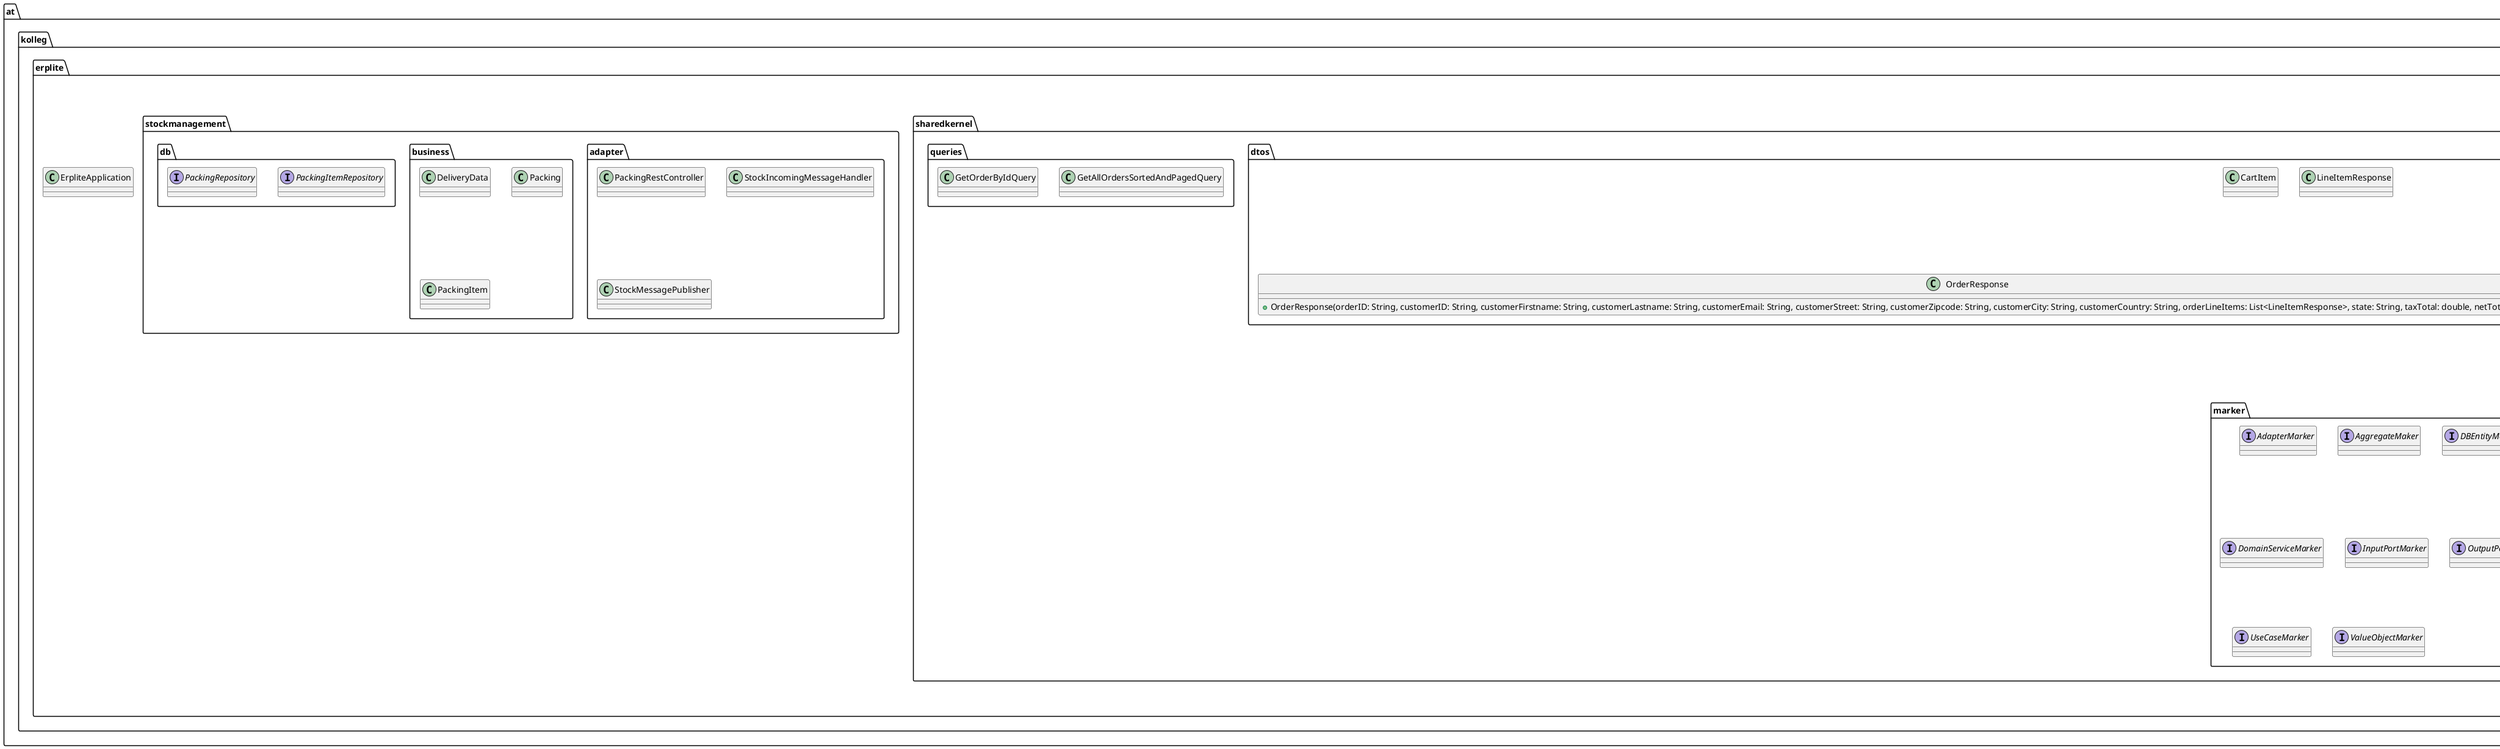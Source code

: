 @startuml

package at.kolleg.erplite {
    package customermanagement {
        package appservice {
            class AddressDto {

            }

            class CustomerDto {

            }

            class DtoMapper {

            }
        }

        package db {
            class AddressDbEntity {

            }

            class CustomerDbEntity {

            }

            class CustomerJPARepository {

            }

            class CustomerRepositoryImpl {

            }

            class DbMapperService {

            }
        }

        package domain {
            class Address {

            }

            class Customer {

            }

            class CustomerID {

            }
        }

        package ports {
            package in {
                class CustomerCommandsService {

                }

                class CustomerQueriesService {

                }
            }

            package out {
                class CustomerRepository {

                }
            }
        }

        package usecases {
            package commands {
                class AddCustomerAddressCommand {

                }

                class CustomerCommandServiceImpl {

                }

                class CustomerCreationCommand {

                }

                class CustomerDeleteCommand {

                }

                class CustomerUpdateCommand {

                }
            }

            package events {
                class CustomerCreatedEvent {

                }
            }

            class CustomerQueryServiceService {

            }
        }
    }

    package ordermanagement {
        package api {
            class ApiErrorResponse {

            }

            class ApiValidationErrorResponse {

            }

            class ExceptionRestController {

            }

            class OrderPlacedFieldValidationException {

            }

            class OrderRestController {
                + placeNewOrder(placeOrderCommand: PlaceOrderCommand): ResponseEntity
                + processPayment(orderPaymentCheckCommand: OrderPaymentCheckCommand): ResponseEntity
                + getAllOrdersSortedAndPaged(query: GetAllOrdersSortedAndPagedQuery): List<OrderResponse>
                + getOrderById(query: GetOrderByIdQuery): OrderResponse
            }
        }

        package db {
            class DbOrderMapperService {

            }

            class LineItemDbEntity {

            }

            class OrderCustomerDetailsDbEntity {
                + OrderCustomerDetailsDbEntity(customerId: String, firstname: String, lastname: String, email: String, street: String, zipcode: String, city: String, country: String)
            }

            class OrderDbEntity {
                + OrderDbEntity(orderID: String, orderCustomerDetails: OrderCustomerDetailsDbEntity, date: LocalDateTime, state: OrderState, taxTotal: BigDecimal, netTotal: BigDecimal, grossTotal: BigDecimal)
            }

            interface OrderJPARepository {

            }

            class OrderRepositoryImpl {
                - orderJPARepository: OrderJPARepository
                + insert(order: Order): Optional<Order>
                + getById(id: OrderID): Optional<Order>
                + getAll(): List<Order>
                + deleteById(id: OrderID): void
                + getAllSortedAndPaged(page: int, pageSize: int, sortedBy: String): List<Order>
                + updateOrderWithNewState(order: Order): void
            }
        }

        package domain {
            package domainevents {
                class OrderPackageEvent {

                }

                class OrderPaymentValidatedEvent {

                }

                class OrderPlacedEvent {

                }

                class OrderStateChangedEvent {

                }
            }

            package valueobjects {
                class Amount {

                }

                class Email {

                }

                class MonetaryAmount {

                }

                class Name {

                }

                class OrderID {

                }

                class OrderPosition {

                }

                enum OrderState {
                    PLACED, PAYMENT_VERIFIED, PREPARING_FOR_DELIVERY, IN_DELIVERY, DELIVERED, CANCELED
                }

                class Percentage {

                }

                class ProductNumber {

                }
            }

            class CustomerData {

            }

            class LineItem {

            }

            class Order {
                + Order(orderID: OrderID, customerData: CustomerData, date: LocalDateTime, lineItems: List<LineItem>, status: OrderState)
                + getLineItems(): List<LineItem>
                + orderStateTransitionTo(newState: OrderState): void
            }
        }

        package messaging.spring {
            class IncomingOrderPackedSpringEventHandler {

            }

            class OrderOutgoingSpringMessageReplayImpl {

            }
        }

        package ports {
            package in {
                interface OrderCommandService {

                }

                interface OrderIncommingMessagePort {

                }

                interface OrderQueryService {

                }
            }

            package out {
                interface BaseRepository {

                }

                interface OrderOutgoingMessageRelay {

                }

                interface OrderRepository {

                }
            }
        }

        package services {
            package exceptions {
                class OrderDateValidationException {

                }

                class OrderPaymentCheckFailedException {

                }

                class OrderPlacementNotSucessfullException {

                }

                class OrderStateChangeNotPossibleException {

                }

                class OrderWithGivenIDNotFoundException {

                }
            }

            package mapper {
                class OrderResponseMapper {

                }
            }

            class OrderCommandServiceImpl {
                - orderRepository: OrderRepository
                - orderOutgoingMessageRelay: OrderOutgoingMessageRelay
                + handle(placeOrderCommand: PlaceOrderCommand): OrderResponse
                + handle(orderPaymentCheckCommand: OrderPaymentCheckCommand): void
                - validatePlaceOrderCommand(placeOrderCommand: PlaceOrderCommand): List<String>
            }

            class OrderIncommingMessagePortImpl {

            }

            class OrderQueryServiceImpl {

            }
        }
    }

    package sharedkernel {
        package commands {
            class CancelOrderCommand {

            }

            class OrderPaymentCheckCommand {

            }

            class PlaceOrderCommand {

            }
        }

        package dtos {
            class CartItem {

            }

            class LineItemResponse {

            }

            class OrderResponse {
                + OrderResponse(orderID: String, customerID: String, customerFirstname: String, customerLastname: String, customerEmail: String, customerStreet: String, customerZipcode: String, customerCity: String, customerCountry: String, orderLineItems: List<LineItemResponse>, state: String, taxTotal: double, netTotal: double, grossTotal: double, date: String)
            }
        }

        package events {
            class OrderPackedSpringEvent {

            }

            class OrderPaymentValidatedSpringEvent {

            }

            class OrderPlacedSpringEvent {

            }
        }

        package marker {
            interface AdapterMarker {

            }

            interface AggregateMaker {

            }

            interface DBEntityMarker {

            }

            interface DomainEntityMarker {

            }

            interface DomainServiceMarker {

            }

            interface InputPortMarker {

            }

            interface OutputPortMarker {

            }

            interface RepositoryMarker {

            }

            interface UseCaseMarker {

            }

            interface ValueObjectMarker {

            }
        }

        package queries {
            class GetAllOrdersSortedAndPagedQuery {

            }

            class GetOrderByIdQuery {

            }
        }
    }

    package stockmanagement {
        package adapter {
            class PackingRestController {

            }

            class StockIncomingMessageHandler {

            }

            class StockMessagePublisher {

            }
        }

        package business {
            class DeliveryData {

            }

            class Packing {

            }

            class PackingItem {

            }
        }

        package db {
            interface PackingItemRepository {

            }

            interface PackingRepository {

            }
        }
    }

    class ErpliteApplication {

    }
}




@enduml

OrderRestController (placeNewOrder())
OrderPlacedFieldValidationException
OrderResponse
OrderCommandServiceImpl (handle())
PlaceOrderCommand

